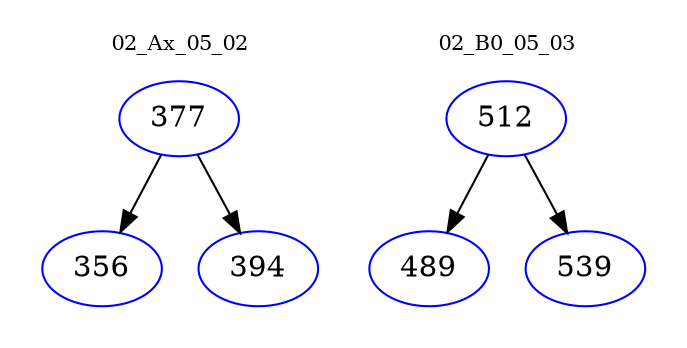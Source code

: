 digraph{
subgraph cluster_0 {
color = white
label = "02_Ax_05_02";
fontsize=10;
T0_377 [label="377", color="blue"]
T0_377 -> T0_356 [color="black"]
T0_356 [label="356", color="blue"]
T0_377 -> T0_394 [color="black"]
T0_394 [label="394", color="blue"]
}
subgraph cluster_1 {
color = white
label = "02_B0_05_03";
fontsize=10;
T1_512 [label="512", color="blue"]
T1_512 -> T1_489 [color="black"]
T1_489 [label="489", color="blue"]
T1_512 -> T1_539 [color="black"]
T1_539 [label="539", color="blue"]
}
}
